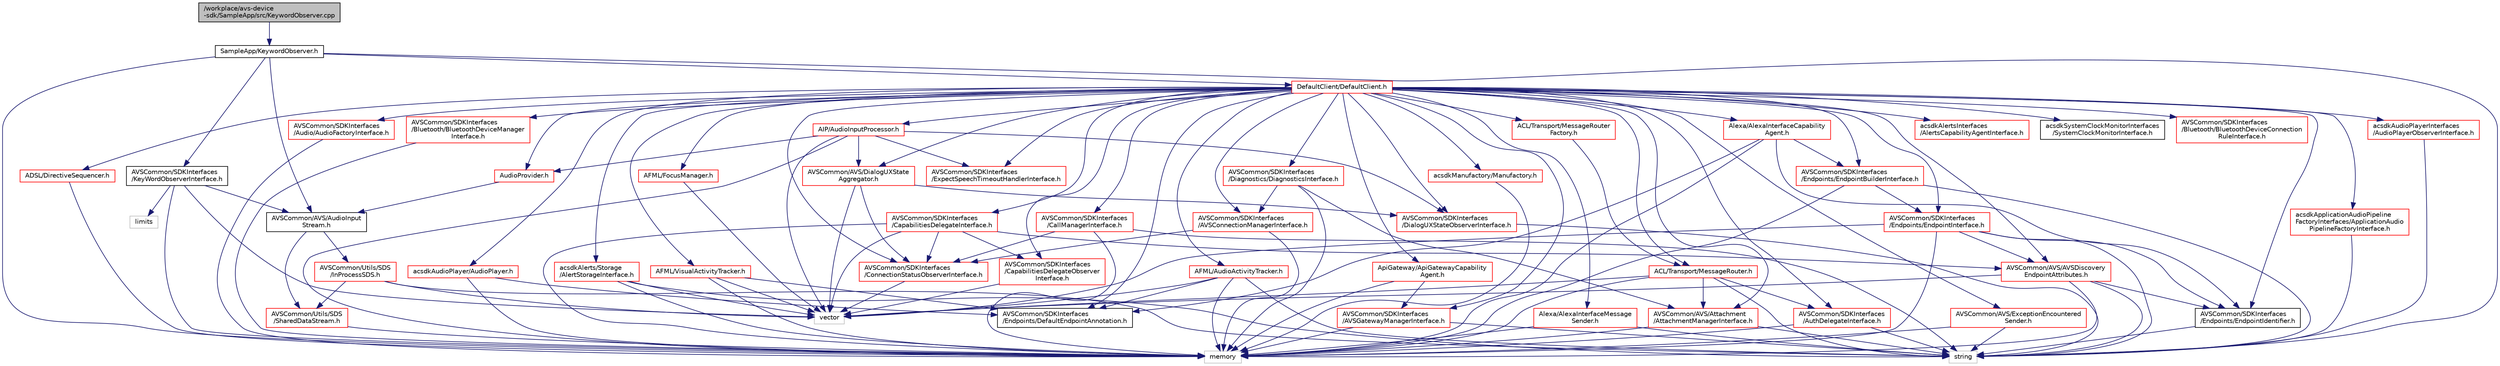 digraph "/workplace/avs-device-sdk/SampleApp/src/KeywordObserver.cpp"
{
  edge [fontname="Helvetica",fontsize="10",labelfontname="Helvetica",labelfontsize="10"];
  node [fontname="Helvetica",fontsize="10",shape=record];
  Node0 [label="/workplace/avs-device\l-sdk/SampleApp/src/KeywordObserver.cpp",height=0.2,width=0.4,color="black", fillcolor="grey75", style="filled", fontcolor="black"];
  Node0 -> Node1 [color="midnightblue",fontsize="10",style="solid",fontname="Helvetica"];
  Node1 [label="SampleApp/KeywordObserver.h",height=0.2,width=0.4,color="black", fillcolor="white", style="filled",URL="$_keyword_observer_8h.html"];
  Node1 -> Node2 [color="midnightblue",fontsize="10",style="solid",fontname="Helvetica"];
  Node2 [label="memory",height=0.2,width=0.4,color="grey75", fillcolor="white", style="filled"];
  Node1 -> Node3 [color="midnightblue",fontsize="10",style="solid",fontname="Helvetica"];
  Node3 [label="string",height=0.2,width=0.4,color="grey75", fillcolor="white", style="filled"];
  Node1 -> Node4 [color="midnightblue",fontsize="10",style="solid",fontname="Helvetica"];
  Node4 [label="AVSCommon/AVS/AudioInput\lStream.h",height=0.2,width=0.4,color="black", fillcolor="white", style="filled",URL="$_audio_input_stream_8h.html"];
  Node4 -> Node5 [color="midnightblue",fontsize="10",style="solid",fontname="Helvetica"];
  Node5 [label="AVSCommon/Utils/SDS\l/SharedDataStream.h",height=0.2,width=0.4,color="red", fillcolor="white", style="filled",URL="$_shared_data_stream_8h.html"];
  Node5 -> Node2 [color="midnightblue",fontsize="10",style="solid",fontname="Helvetica"];
  Node4 -> Node29 [color="midnightblue",fontsize="10",style="solid",fontname="Helvetica"];
  Node29 [label="AVSCommon/Utils/SDS\l/InProcessSDS.h",height=0.2,width=0.4,color="red", fillcolor="white", style="filled",URL="$_in_process_s_d_s_8h.html"];
  Node29 -> Node14 [color="midnightblue",fontsize="10",style="solid",fontname="Helvetica"];
  Node14 [label="vector",height=0.2,width=0.4,color="grey75", fillcolor="white", style="filled"];
  Node29 -> Node3 [color="midnightblue",fontsize="10",style="solid",fontname="Helvetica"];
  Node29 -> Node5 [color="midnightblue",fontsize="10",style="solid",fontname="Helvetica"];
  Node1 -> Node31 [color="midnightblue",fontsize="10",style="solid",fontname="Helvetica"];
  Node31 [label="AVSCommon/SDKInterfaces\l/KeyWordObserverInterface.h",height=0.2,width=0.4,color="black", fillcolor="white", style="filled",URL="$_key_word_observer_interface_8h.html"];
  Node31 -> Node32 [color="midnightblue",fontsize="10",style="solid",fontname="Helvetica"];
  Node32 [label="limits",height=0.2,width=0.4,color="grey75", fillcolor="white", style="filled"];
  Node31 -> Node2 [color="midnightblue",fontsize="10",style="solid",fontname="Helvetica"];
  Node31 -> Node14 [color="midnightblue",fontsize="10",style="solid",fontname="Helvetica"];
  Node31 -> Node4 [color="midnightblue",fontsize="10",style="solid",fontname="Helvetica"];
  Node1 -> Node33 [color="midnightblue",fontsize="10",style="solid",fontname="Helvetica"];
  Node33 [label="DefaultClient/DefaultClient.h",height=0.2,width=0.4,color="red", fillcolor="white", style="filled",URL="$_default_client_8h.html"];
  Node33 -> Node34 [color="midnightblue",fontsize="10",style="solid",fontname="Helvetica"];
  Node34 [label="ACL/Transport/MessageRouter.h",height=0.2,width=0.4,color="red", fillcolor="white", style="filled",URL="$_message_router_8h.html"];
  Node34 -> Node2 [color="midnightblue",fontsize="10",style="solid",fontname="Helvetica"];
  Node34 -> Node3 [color="midnightblue",fontsize="10",style="solid",fontname="Helvetica"];
  Node34 -> Node14 [color="midnightblue",fontsize="10",style="solid",fontname="Helvetica"];
  Node34 -> Node38 [color="midnightblue",fontsize="10",style="solid",fontname="Helvetica"];
  Node38 [label="AVSCommon/AVS/Attachment\l/AttachmentManagerInterface.h",height=0.2,width=0.4,color="red", fillcolor="white", style="filled",URL="$_attachment_manager_interface_8h.html"];
  Node38 -> Node3 [color="midnightblue",fontsize="10",style="solid",fontname="Helvetica"];
  Node38 -> Node2 [color="midnightblue",fontsize="10",style="solid",fontname="Helvetica"];
  Node34 -> Node48 [color="midnightblue",fontsize="10",style="solid",fontname="Helvetica"];
  Node48 [label="AVSCommon/SDKInterfaces\l/AuthDelegateInterface.h",height=0.2,width=0.4,color="red", fillcolor="white", style="filled",URL="$_auth_delegate_interface_8h.html"];
  Node48 -> Node2 [color="midnightblue",fontsize="10",style="solid",fontname="Helvetica"];
  Node48 -> Node3 [color="midnightblue",fontsize="10",style="solid",fontname="Helvetica"];
  Node33 -> Node82 [color="midnightblue",fontsize="10",style="solid",fontname="Helvetica"];
  Node82 [label="ACL/Transport/MessageRouter\lFactory.h",height=0.2,width=0.4,color="red", fillcolor="white", style="filled",URL="$_message_router_factory_8h.html"];
  Node82 -> Node34 [color="midnightblue",fontsize="10",style="solid",fontname="Helvetica"];
  Node33 -> Node84 [color="midnightblue",fontsize="10",style="solid",fontname="Helvetica"];
  Node84 [label="acsdkManufactory/Manufactory.h",height=0.2,width=0.4,color="red", fillcolor="white", style="filled",URL="$_manufactory_8h.html"];
  Node84 -> Node2 [color="midnightblue",fontsize="10",style="solid",fontname="Helvetica"];
  Node33 -> Node105 [color="midnightblue",fontsize="10",style="solid",fontname="Helvetica"];
  Node105 [label="ADSL/DirectiveSequencer.h",height=0.2,width=0.4,color="red", fillcolor="white", style="filled",URL="$_directive_sequencer_8h.html"];
  Node105 -> Node2 [color="midnightblue",fontsize="10",style="solid",fontname="Helvetica"];
  Node33 -> Node132 [color="midnightblue",fontsize="10",style="solid",fontname="Helvetica"];
  Node132 [label="AFML/AudioActivityTracker.h",height=0.2,width=0.4,color="red", fillcolor="white", style="filled",URL="$_audio_activity_tracker_8h.html"];
  Node132 -> Node2 [color="midnightblue",fontsize="10",style="solid",fontname="Helvetica"];
  Node132 -> Node3 [color="midnightblue",fontsize="10",style="solid",fontname="Helvetica"];
  Node132 -> Node14 [color="midnightblue",fontsize="10",style="solid",fontname="Helvetica"];
  Node132 -> Node152 [color="midnightblue",fontsize="10",style="solid",fontname="Helvetica"];
  Node152 [label="AVSCommon/SDKInterfaces\l/Endpoints/DefaultEndpointAnnotation.h",height=0.2,width=0.4,color="black", fillcolor="white", style="filled",URL="$_default_endpoint_annotation_8h.html"];
  Node33 -> Node162 [color="midnightblue",fontsize="10",style="solid",fontname="Helvetica"];
  Node162 [label="AFML/FocusManager.h",height=0.2,width=0.4,color="red", fillcolor="white", style="filled",URL="$_focus_manager_8h.html"];
  Node162 -> Node14 [color="midnightblue",fontsize="10",style="solid",fontname="Helvetica"];
  Node33 -> Node164 [color="midnightblue",fontsize="10",style="solid",fontname="Helvetica"];
  Node164 [label="AFML/VisualActivityTracker.h",height=0.2,width=0.4,color="red", fillcolor="white", style="filled",URL="$_visual_activity_tracker_8h.html"];
  Node164 -> Node2 [color="midnightblue",fontsize="10",style="solid",fontname="Helvetica"];
  Node164 -> Node14 [color="midnightblue",fontsize="10",style="solid",fontname="Helvetica"];
  Node164 -> Node152 [color="midnightblue",fontsize="10",style="solid",fontname="Helvetica"];
  Node33 -> Node165 [color="midnightblue",fontsize="10",style="solid",fontname="Helvetica"];
  Node165 [label="AIP/AudioInputProcessor.h",height=0.2,width=0.4,color="red", fillcolor="white", style="filled",URL="$_audio_input_processor_8h.html"];
  Node165 -> Node2 [color="midnightblue",fontsize="10",style="solid",fontname="Helvetica"];
  Node165 -> Node14 [color="midnightblue",fontsize="10",style="solid",fontname="Helvetica"];
  Node165 -> Node172 [color="midnightblue",fontsize="10",style="solid",fontname="Helvetica"];
  Node172 [label="AVSCommon/AVS/DialogUXState\lAggregator.h",height=0.2,width=0.4,color="red", fillcolor="white", style="filled",URL="$_dialog_u_x_state_aggregator_8h.html"];
  Node172 -> Node14 [color="midnightblue",fontsize="10",style="solid",fontname="Helvetica"];
  Node172 -> Node71 [color="midnightblue",fontsize="10",style="solid",fontname="Helvetica"];
  Node71 [label="AVSCommon/SDKInterfaces\l/ConnectionStatusObserverInterface.h",height=0.2,width=0.4,color="red", fillcolor="white", style="filled",URL="$_connection_status_observer_interface_8h.html"];
  Node71 -> Node14 [color="midnightblue",fontsize="10",style="solid",fontname="Helvetica"];
  Node172 -> Node174 [color="midnightblue",fontsize="10",style="solid",fontname="Helvetica"];
  Node174 [label="AVSCommon/SDKInterfaces\l/DialogUXStateObserverInterface.h",height=0.2,width=0.4,color="red", fillcolor="white", style="filled",URL="$_dialog_u_x_state_observer_interface_8h.html"];
  Node174 -> Node3 [color="midnightblue",fontsize="10",style="solid",fontname="Helvetica"];
  Node165 -> Node174 [color="midnightblue",fontsize="10",style="solid",fontname="Helvetica"];
  Node165 -> Node190 [color="midnightblue",fontsize="10",style="solid",fontname="Helvetica"];
  Node190 [label="AVSCommon/SDKInterfaces\l/ExpectSpeechTimeoutHandlerInterface.h",height=0.2,width=0.4,color="red", fillcolor="white", style="filled",URL="$_expect_speech_timeout_handler_interface_8h.html"];
  Node165 -> Node218 [color="midnightblue",fontsize="10",style="solid",fontname="Helvetica"];
  Node218 [label="AudioProvider.h",height=0.2,width=0.4,color="red", fillcolor="white", style="filled",URL="$_audio_provider_8h.html"];
  Node218 -> Node4 [color="midnightblue",fontsize="10",style="solid",fontname="Helvetica"];
  Node33 -> Node218 [color="midnightblue",fontsize="10",style="solid",fontname="Helvetica"];
  Node33 -> Node221 [color="midnightblue",fontsize="10",style="solid",fontname="Helvetica"];
  Node221 [label="acsdkAlerts/Storage\l/AlertStorageInterface.h",height=0.2,width=0.4,color="red", fillcolor="white", style="filled",URL="$_alert_storage_interface_8h.html"];
  Node221 -> Node2 [color="midnightblue",fontsize="10",style="solid",fontname="Helvetica"];
  Node221 -> Node3 [color="midnightblue",fontsize="10",style="solid",fontname="Helvetica"];
  Node221 -> Node14 [color="midnightblue",fontsize="10",style="solid",fontname="Helvetica"];
  Node33 -> Node241 [color="midnightblue",fontsize="10",style="solid",fontname="Helvetica"];
  Node241 [label="acsdkAlertsInterfaces\l/AlertsCapabilityAgentInterface.h",height=0.2,width=0.4,color="red", fillcolor="white", style="filled",URL="$_alerts_capability_agent_interface_8h.html"];
  Node33 -> Node226 [color="midnightblue",fontsize="10",style="solid",fontname="Helvetica"];
  Node226 [label="acsdkApplicationAudioPipeline\lFactoryInterfaces/ApplicationAudio\lPipelineFactoryInterface.h",height=0.2,width=0.4,color="red", fillcolor="white", style="filled",URL="$_application_audio_pipeline_factory_interface_8h.html"];
  Node226 -> Node3 [color="midnightblue",fontsize="10",style="solid",fontname="Helvetica"];
  Node33 -> Node242 [color="midnightblue",fontsize="10",style="solid",fontname="Helvetica"];
  Node242 [label="acsdkSystemClockMonitorInterfaces\l/SystemClockMonitorInterface.h",height=0.2,width=0.4,color="black", fillcolor="white", style="filled",URL="$_system_clock_monitor_interface_8h.html"];
  Node33 -> Node243 [color="midnightblue",fontsize="10",style="solid",fontname="Helvetica"];
  Node243 [label="Alexa/AlexaInterfaceCapability\lAgent.h",height=0.2,width=0.4,color="red", fillcolor="white", style="filled",URL="$_alexa_interface_capability_agent_8h.html"];
  Node243 -> Node2 [color="midnightblue",fontsize="10",style="solid",fontname="Helvetica"];
  Node243 -> Node249 [color="midnightblue",fontsize="10",style="solid",fontname="Helvetica"];
  Node249 [label="AVSCommon/SDKInterfaces\l/Endpoints/EndpointBuilderInterface.h",height=0.2,width=0.4,color="red", fillcolor="white", style="filled",URL="$_endpoint_builder_interface_8h.html"];
  Node249 -> Node2 [color="midnightblue",fontsize="10",style="solid",fontname="Helvetica"];
  Node249 -> Node3 [color="midnightblue",fontsize="10",style="solid",fontname="Helvetica"];
  Node249 -> Node195 [color="midnightblue",fontsize="10",style="solid",fontname="Helvetica"];
  Node195 [label="AVSCommon/SDKInterfaces\l/Endpoints/EndpointInterface.h",height=0.2,width=0.4,color="red", fillcolor="white", style="filled",URL="$_endpoint_interface_8h.html"];
  Node195 -> Node2 [color="midnightblue",fontsize="10",style="solid",fontname="Helvetica"];
  Node195 -> Node3 [color="midnightblue",fontsize="10",style="solid",fontname="Helvetica"];
  Node195 -> Node14 [color="midnightblue",fontsize="10",style="solid",fontname="Helvetica"];
  Node195 -> Node194 [color="midnightblue",fontsize="10",style="solid",fontname="Helvetica"];
  Node194 [label="AVSCommon/AVS/AVSDiscovery\lEndpointAttributes.h",height=0.2,width=0.4,color="red", fillcolor="white", style="filled",URL="$_a_v_s_discovery_endpoint_attributes_8h.html"];
  Node194 -> Node2 [color="midnightblue",fontsize="10",style="solid",fontname="Helvetica"];
  Node194 -> Node3 [color="midnightblue",fontsize="10",style="solid",fontname="Helvetica"];
  Node194 -> Node14 [color="midnightblue",fontsize="10",style="solid",fontname="Helvetica"];
  Node194 -> Node149 [color="midnightblue",fontsize="10",style="solid",fontname="Helvetica"];
  Node149 [label="AVSCommon/SDKInterfaces\l/Endpoints/EndpointIdentifier.h",height=0.2,width=0.4,color="black", fillcolor="white", style="filled",URL="$_endpoint_identifier_8h.html"];
  Node149 -> Node3 [color="midnightblue",fontsize="10",style="solid",fontname="Helvetica"];
  Node195 -> Node149 [color="midnightblue",fontsize="10",style="solid",fontname="Helvetica"];
  Node243 -> Node149 [color="midnightblue",fontsize="10",style="solid",fontname="Helvetica"];
  Node243 -> Node152 [color="midnightblue",fontsize="10",style="solid",fontname="Helvetica"];
  Node33 -> Node270 [color="midnightblue",fontsize="10",style="solid",fontname="Helvetica"];
  Node270 [label="Alexa/AlexaInterfaceMessage\lSender.h",height=0.2,width=0.4,color="red", fillcolor="white", style="filled",URL="$_alexa_interface_message_sender_8h.html"];
  Node270 -> Node2 [color="midnightblue",fontsize="10",style="solid",fontname="Helvetica"];
  Node270 -> Node3 [color="midnightblue",fontsize="10",style="solid",fontname="Helvetica"];
  Node33 -> Node271 [color="midnightblue",fontsize="10",style="solid",fontname="Helvetica"];
  Node271 [label="ApiGateway/ApiGatewayCapability\lAgent.h",height=0.2,width=0.4,color="red", fillcolor="white", style="filled",URL="$_api_gateway_capability_agent_8h.html"];
  Node271 -> Node2 [color="midnightblue",fontsize="10",style="solid",fontname="Helvetica"];
  Node271 -> Node272 [color="midnightblue",fontsize="10",style="solid",fontname="Helvetica"];
  Node272 [label="AVSCommon/SDKInterfaces\l/AVSGatewayManagerInterface.h",height=0.2,width=0.4,color="red", fillcolor="white", style="filled",URL="$_a_v_s_gateway_manager_interface_8h.html"];
  Node272 -> Node3 [color="midnightblue",fontsize="10",style="solid",fontname="Helvetica"];
  Node272 -> Node2 [color="midnightblue",fontsize="10",style="solid",fontname="Helvetica"];
  Node33 -> Node275 [color="midnightblue",fontsize="10",style="solid",fontname="Helvetica"];
  Node275 [label="acsdkAudioPlayer/AudioPlayer.h",height=0.2,width=0.4,color="red", fillcolor="white", style="filled",URL="$_audio_player_8h.html"];
  Node275 -> Node2 [color="midnightblue",fontsize="10",style="solid",fontname="Helvetica"];
  Node275 -> Node152 [color="midnightblue",fontsize="10",style="solid",fontname="Helvetica"];
  Node33 -> Node277 [color="midnightblue",fontsize="10",style="solid",fontname="Helvetica"];
  Node277 [label="acsdkAudioPlayerInterfaces\l/AudioPlayerObserverInterface.h",height=0.2,width=0.4,color="red", fillcolor="white", style="filled",URL="$_audio_player_observer_interface_8h.html"];
  Node277 -> Node3 [color="midnightblue",fontsize="10",style="solid",fontname="Helvetica"];
  Node33 -> Node38 [color="midnightblue",fontsize="10",style="solid",fontname="Helvetica"];
  Node33 -> Node194 [color="midnightblue",fontsize="10",style="solid",fontname="Helvetica"];
  Node33 -> Node172 [color="midnightblue",fontsize="10",style="solid",fontname="Helvetica"];
  Node33 -> Node303 [color="midnightblue",fontsize="10",style="solid",fontname="Helvetica"];
  Node303 [label="AVSCommon/AVS/ExceptionEncountered\lSender.h",height=0.2,width=0.4,color="red", fillcolor="white", style="filled",URL="$_exception_encountered_sender_8h.html"];
  Node303 -> Node2 [color="midnightblue",fontsize="10",style="solid",fontname="Helvetica"];
  Node303 -> Node3 [color="midnightblue",fontsize="10",style="solid",fontname="Helvetica"];
  Node33 -> Node304 [color="midnightblue",fontsize="10",style="solid",fontname="Helvetica"];
  Node304 [label="AVSCommon/SDKInterfaces\l/AVSConnectionManagerInterface.h",height=0.2,width=0.4,color="red", fillcolor="white", style="filled",URL="$_a_v_s_connection_manager_interface_8h.html"];
  Node304 -> Node2 [color="midnightblue",fontsize="10",style="solid",fontname="Helvetica"];
  Node304 -> Node71 [color="midnightblue",fontsize="10",style="solid",fontname="Helvetica"];
  Node33 -> Node272 [color="midnightblue",fontsize="10",style="solid",fontname="Helvetica"];
  Node33 -> Node305 [color="midnightblue",fontsize="10",style="solid",fontname="Helvetica"];
  Node305 [label="AVSCommon/SDKInterfaces\l/Audio/AudioFactoryInterface.h",height=0.2,width=0.4,color="red", fillcolor="white", style="filled",URL="$_audio_factory_interface_8h.html"];
  Node305 -> Node2 [color="midnightblue",fontsize="10",style="solid",fontname="Helvetica"];
  Node33 -> Node48 [color="midnightblue",fontsize="10",style="solid",fontname="Helvetica"];
  Node33 -> Node310 [color="midnightblue",fontsize="10",style="solid",fontname="Helvetica"];
  Node310 [label="AVSCommon/SDKInterfaces\l/Bluetooth/BluetoothDeviceConnection\lRuleInterface.h",height=0.2,width=0.4,color="red", fillcolor="white", style="filled",URL="$_bluetooth_device_connection_rule_interface_8h.html"];
  Node33 -> Node316 [color="midnightblue",fontsize="10",style="solid",fontname="Helvetica"];
  Node316 [label="AVSCommon/SDKInterfaces\l/Bluetooth/BluetoothDeviceManager\lInterface.h",height=0.2,width=0.4,color="red", fillcolor="white", style="filled",URL="$_bluetooth_device_manager_interface_8h.html"];
  Node316 -> Node2 [color="midnightblue",fontsize="10",style="solid",fontname="Helvetica"];
  Node33 -> Node326 [color="midnightblue",fontsize="10",style="solid",fontname="Helvetica"];
  Node326 [label="AVSCommon/SDKInterfaces\l/CallManagerInterface.h",height=0.2,width=0.4,color="red", fillcolor="white", style="filled",URL="$_call_manager_interface_8h.html"];
  Node326 -> Node2 [color="midnightblue",fontsize="10",style="solid",fontname="Helvetica"];
  Node326 -> Node3 [color="midnightblue",fontsize="10",style="solid",fontname="Helvetica"];
  Node326 -> Node71 [color="midnightblue",fontsize="10",style="solid",fontname="Helvetica"];
  Node33 -> Node329 [color="midnightblue",fontsize="10",style="solid",fontname="Helvetica"];
  Node329 [label="AVSCommon/SDKInterfaces\l/CapabilitiesDelegateInterface.h",height=0.2,width=0.4,color="red", fillcolor="white", style="filled",URL="$_capabilities_delegate_interface_8h.html"];
  Node329 -> Node2 [color="midnightblue",fontsize="10",style="solid",fontname="Helvetica"];
  Node329 -> Node14 [color="midnightblue",fontsize="10",style="solid",fontname="Helvetica"];
  Node329 -> Node194 [color="midnightblue",fontsize="10",style="solid",fontname="Helvetica"];
  Node329 -> Node330 [color="midnightblue",fontsize="10",style="solid",fontname="Helvetica"];
  Node330 [label="AVSCommon/SDKInterfaces\l/CapabilitiesDelegateObserver\lInterface.h",height=0.2,width=0.4,color="red", fillcolor="white", style="filled",URL="$_capabilities_delegate_observer_interface_8h.html"];
  Node330 -> Node14 [color="midnightblue",fontsize="10",style="solid",fontname="Helvetica"];
  Node329 -> Node71 [color="midnightblue",fontsize="10",style="solid",fontname="Helvetica"];
  Node33 -> Node330 [color="midnightblue",fontsize="10",style="solid",fontname="Helvetica"];
  Node33 -> Node71 [color="midnightblue",fontsize="10",style="solid",fontname="Helvetica"];
  Node33 -> Node332 [color="midnightblue",fontsize="10",style="solid",fontname="Helvetica"];
  Node332 [label="AVSCommon/SDKInterfaces\l/Diagnostics/DiagnosticsInterface.h",height=0.2,width=0.4,color="red", fillcolor="white", style="filled",URL="$_diagnostics_interface_8h.html"];
  Node332 -> Node2 [color="midnightblue",fontsize="10",style="solid",fontname="Helvetica"];
  Node332 -> Node38 [color="midnightblue",fontsize="10",style="solid",fontname="Helvetica"];
  Node332 -> Node304 [color="midnightblue",fontsize="10",style="solid",fontname="Helvetica"];
  Node33 -> Node174 [color="midnightblue",fontsize="10",style="solid",fontname="Helvetica"];
  Node33 -> Node152 [color="midnightblue",fontsize="10",style="solid",fontname="Helvetica"];
  Node33 -> Node249 [color="midnightblue",fontsize="10",style="solid",fontname="Helvetica"];
  Node33 -> Node149 [color="midnightblue",fontsize="10",style="solid",fontname="Helvetica"];
  Node33 -> Node195 [color="midnightblue",fontsize="10",style="solid",fontname="Helvetica"];
  Node33 -> Node190 [color="midnightblue",fontsize="10",style="solid",fontname="Helvetica"];
}
